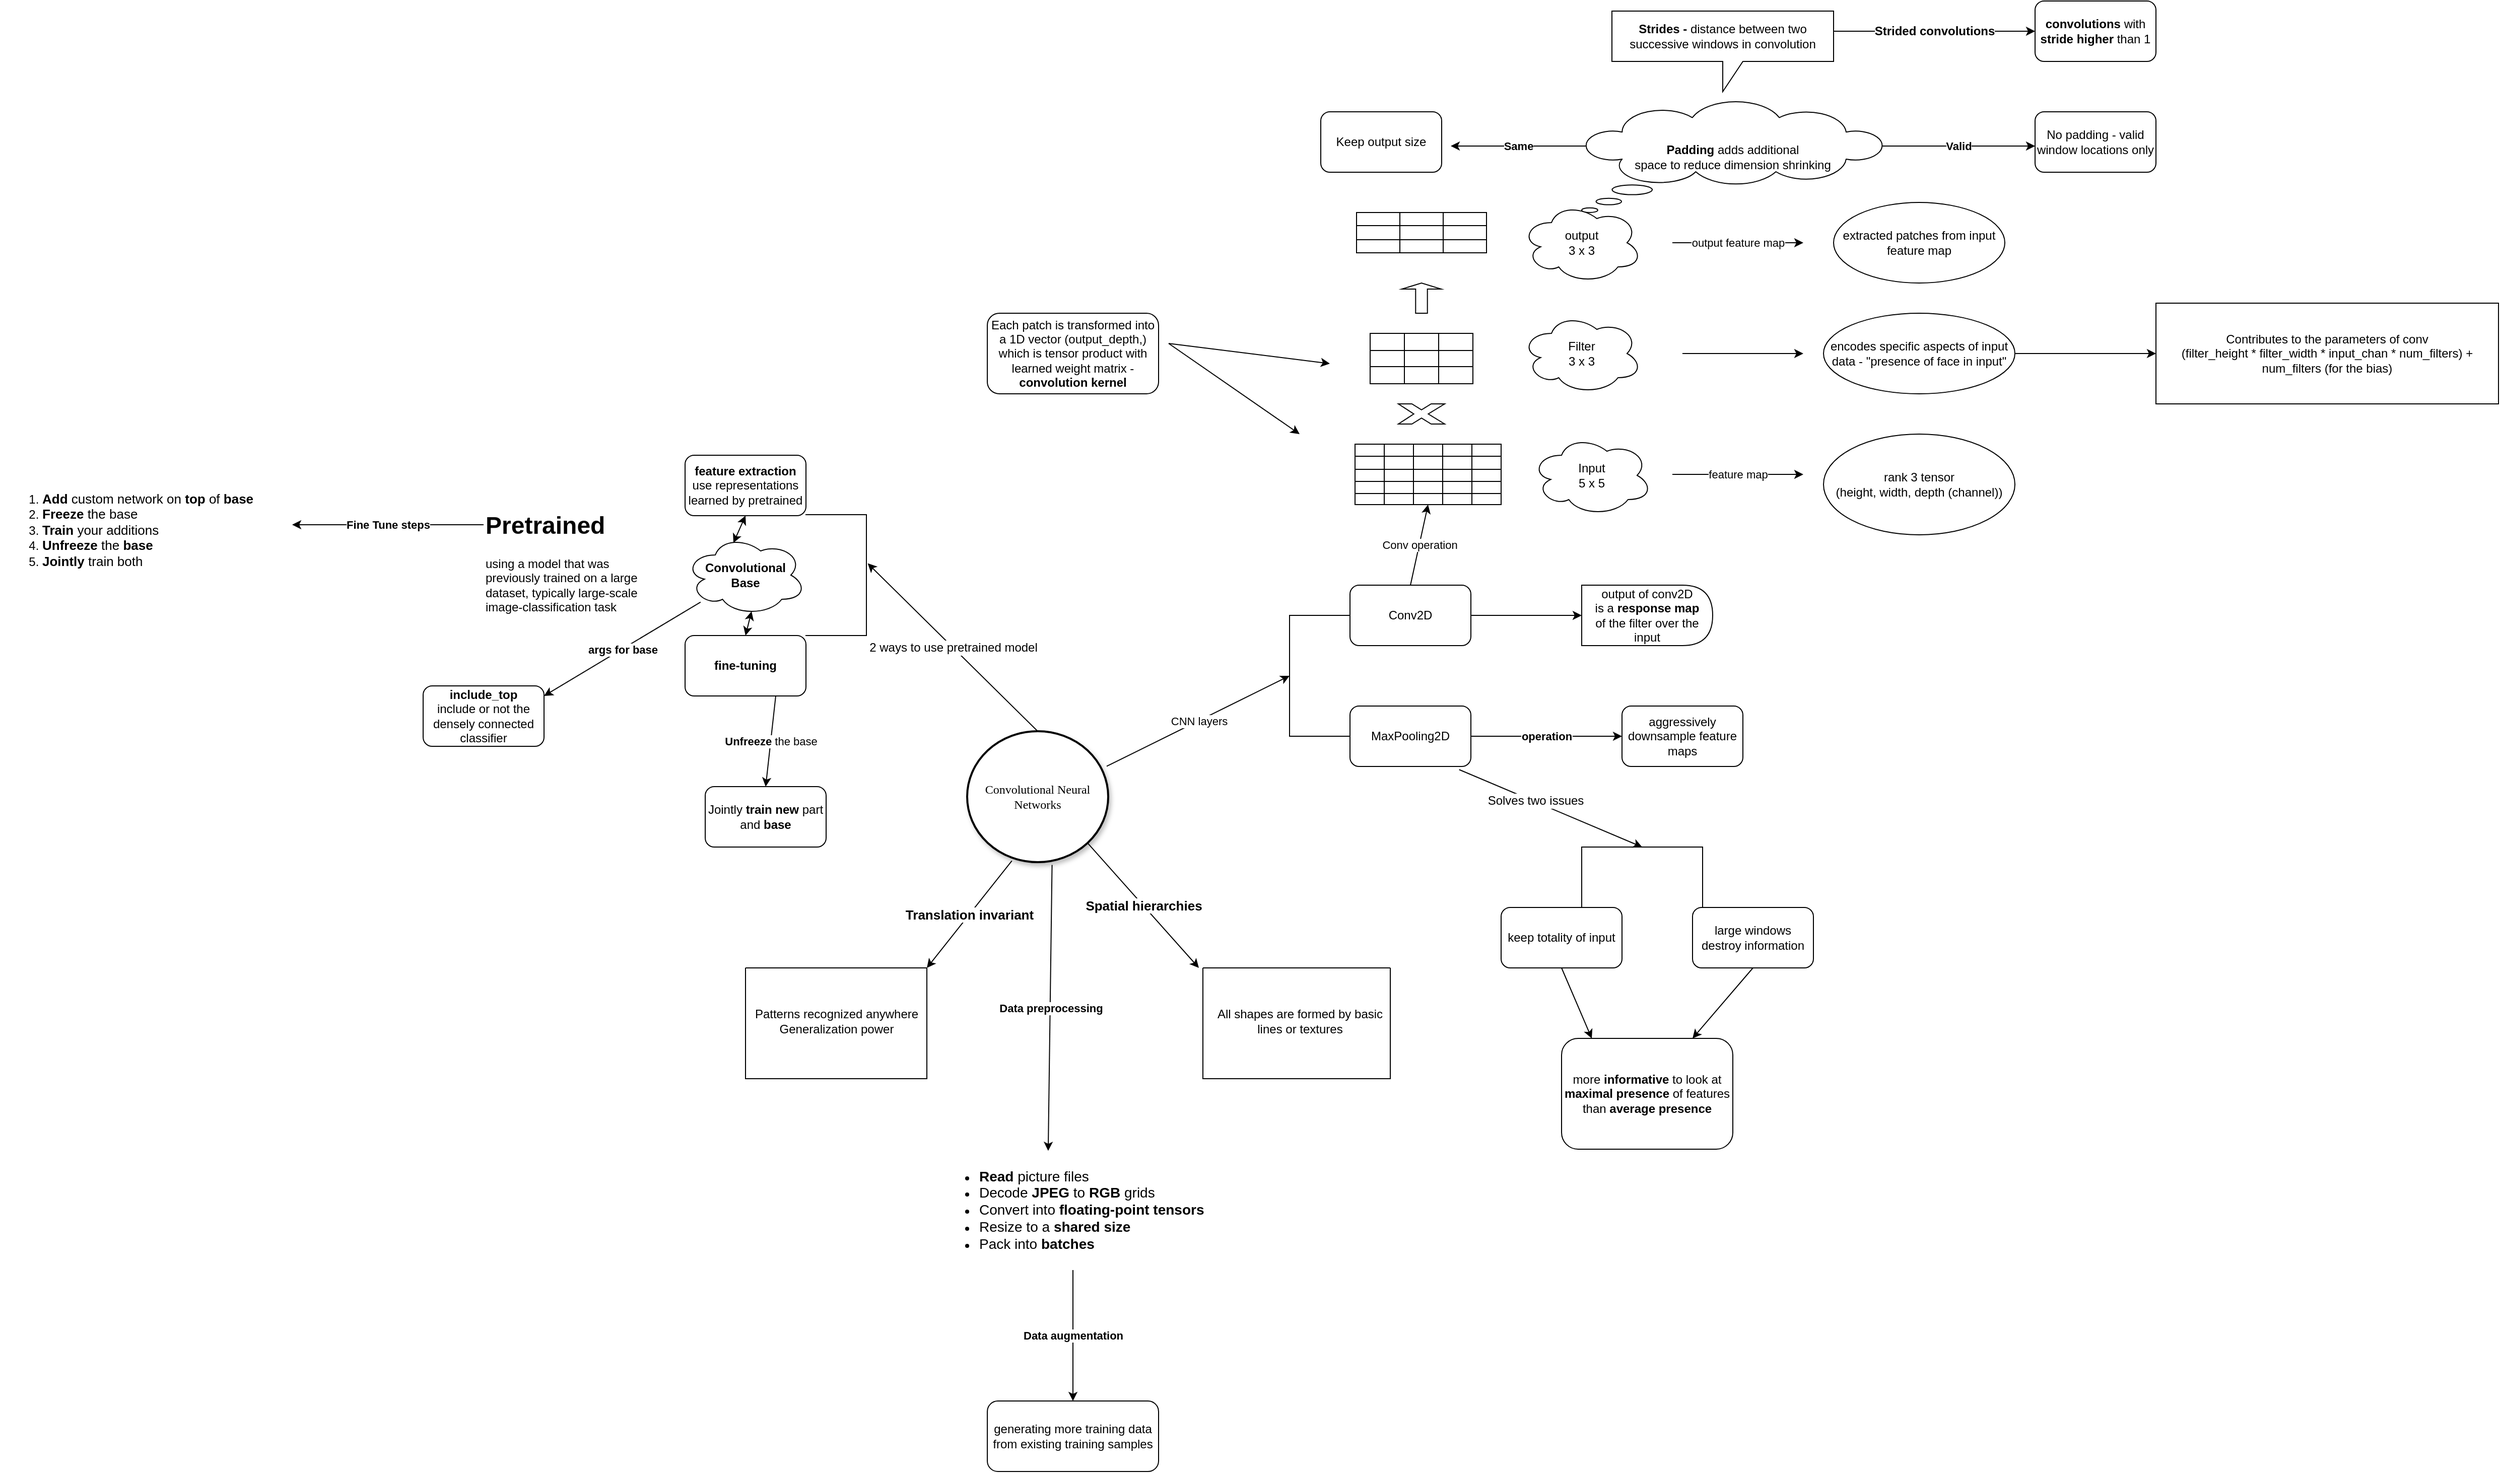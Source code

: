 <mxfile version="26.2.2">
  <diagram name="Page-1" id="ad52d381-51e7-2e0d-a935-2d0ddd2fd229">
    <mxGraphModel dx="4546" dy="2818" grid="1" gridSize="10" guides="1" tooltips="1" connect="1" arrows="1" fold="1" page="1" pageScale="1" pageWidth="1700" pageHeight="1100" background="none" math="0" shadow="0">
      <root>
        <mxCell id="0" />
        <mxCell id="1" parent="0" />
        <mxCell id="2c924340bb9dbf6c-4" value="Convolutional Neural Networks" style="ellipse;whiteSpace=wrap;html=1;rounded=1;shadow=1;comic=0;labelBackgroundColor=none;strokeWidth=2;fontFamily=Verdana;fontSize=12;align=center;" parent="1" vertex="1">
          <mxGeometry x="810" y="485" width="140" height="130" as="geometry" />
        </mxCell>
        <mxCell id="GxN8AK2Fk8kTaYo9k1js-1" value="" style="endArrow=classic;html=1;rounded=0;exitX=0.989;exitY=0.268;exitDx=0;exitDy=0;exitPerimeter=0;entryX=0.5;entryY=1;entryDx=0;entryDy=0;" edge="1" parent="1" source="2c924340bb9dbf6c-4" target="GxN8AK2Fk8kTaYo9k1js-5">
          <mxGeometry relative="1" as="geometry">
            <mxPoint x="980" y="500" as="sourcePoint" />
            <mxPoint x="1120" y="430" as="targetPoint" />
          </mxGeometry>
        </mxCell>
        <mxCell id="GxN8AK2Fk8kTaYo9k1js-2" value="CNN layers" style="edgeLabel;resizable=0;html=1;;align=center;verticalAlign=middle;" connectable="0" vertex="1" parent="GxN8AK2Fk8kTaYo9k1js-1">
          <mxGeometry relative="1" as="geometry" />
        </mxCell>
        <mxCell id="GxN8AK2Fk8kTaYo9k1js-3" value="Conv2D" style="rounded=1;whiteSpace=wrap;html=1;" vertex="1" parent="1">
          <mxGeometry x="1190" y="340" width="120" height="60" as="geometry" />
        </mxCell>
        <mxCell id="GxN8AK2Fk8kTaYo9k1js-4" value="MaxPooling2D" style="rounded=1;whiteSpace=wrap;html=1;" vertex="1" parent="1">
          <mxGeometry x="1190" y="460" width="120" height="60" as="geometry" />
        </mxCell>
        <mxCell id="GxN8AK2Fk8kTaYo9k1js-5" value="" style="shape=partialRectangle;whiteSpace=wrap;html=1;bottom=1;right=1;left=1;top=0;fillColor=none;routingCenterX=-0.5;direction=south;" vertex="1" parent="1">
          <mxGeometry x="1130" y="370" width="60" height="120" as="geometry" />
        </mxCell>
        <mxCell id="GxN8AK2Fk8kTaYo9k1js-6" value="" style="shape=table;startSize=0;container=1;collapsible=0;childLayout=tableLayout;fontSize=16;" vertex="1" parent="1">
          <mxGeometry x="1195" y="200" width="145" height="60" as="geometry" />
        </mxCell>
        <mxCell id="GxN8AK2Fk8kTaYo9k1js-41" style="shape=tableRow;horizontal=0;startSize=0;swimlaneHead=0;swimlaneBody=0;strokeColor=inherit;top=0;left=0;bottom=0;right=0;collapsible=0;dropTarget=0;fillColor=none;points=[[0,0.5],[1,0.5]];portConstraint=eastwest;fontSize=16;" vertex="1" parent="GxN8AK2Fk8kTaYo9k1js-6">
          <mxGeometry width="145" height="12" as="geometry" />
        </mxCell>
        <mxCell id="GxN8AK2Fk8kTaYo9k1js-42" style="shape=partialRectangle;html=1;whiteSpace=wrap;connectable=0;strokeColor=inherit;overflow=hidden;fillColor=none;top=0;left=0;bottom=0;right=0;pointerEvents=1;fontSize=16;" vertex="1" parent="GxN8AK2Fk8kTaYo9k1js-41">
          <mxGeometry width="29" height="12" as="geometry">
            <mxRectangle width="29" height="12" as="alternateBounds" />
          </mxGeometry>
        </mxCell>
        <mxCell id="GxN8AK2Fk8kTaYo9k1js-43" style="shape=partialRectangle;html=1;whiteSpace=wrap;connectable=0;strokeColor=inherit;overflow=hidden;fillColor=none;top=0;left=0;bottom=0;right=0;pointerEvents=1;fontSize=16;" vertex="1" parent="GxN8AK2Fk8kTaYo9k1js-41">
          <mxGeometry x="29" width="29" height="12" as="geometry">
            <mxRectangle width="29" height="12" as="alternateBounds" />
          </mxGeometry>
        </mxCell>
        <mxCell id="GxN8AK2Fk8kTaYo9k1js-44" style="shape=partialRectangle;html=1;whiteSpace=wrap;connectable=0;strokeColor=inherit;overflow=hidden;fillColor=none;top=0;left=0;bottom=0;right=0;pointerEvents=1;fontSize=16;" vertex="1" parent="GxN8AK2Fk8kTaYo9k1js-41">
          <mxGeometry x="58" width="29" height="12" as="geometry">
            <mxRectangle width="29" height="12" as="alternateBounds" />
          </mxGeometry>
        </mxCell>
        <mxCell id="GxN8AK2Fk8kTaYo9k1js-45" style="shape=partialRectangle;html=1;whiteSpace=wrap;connectable=0;strokeColor=inherit;overflow=hidden;fillColor=none;top=0;left=0;bottom=0;right=0;pointerEvents=1;fontSize=16;" vertex="1" parent="GxN8AK2Fk8kTaYo9k1js-41">
          <mxGeometry x="87" width="29" height="12" as="geometry">
            <mxRectangle width="29" height="12" as="alternateBounds" />
          </mxGeometry>
        </mxCell>
        <mxCell id="GxN8AK2Fk8kTaYo9k1js-46" style="shape=partialRectangle;html=1;whiteSpace=wrap;connectable=0;strokeColor=inherit;overflow=hidden;fillColor=none;top=0;left=0;bottom=0;right=0;pointerEvents=1;fontSize=16;" vertex="1" parent="GxN8AK2Fk8kTaYo9k1js-41">
          <mxGeometry x="116" width="29" height="12" as="geometry">
            <mxRectangle width="29" height="12" as="alternateBounds" />
          </mxGeometry>
        </mxCell>
        <mxCell id="GxN8AK2Fk8kTaYo9k1js-35" style="shape=tableRow;horizontal=0;startSize=0;swimlaneHead=0;swimlaneBody=0;strokeColor=inherit;top=0;left=0;bottom=0;right=0;collapsible=0;dropTarget=0;fillColor=none;points=[[0,0.5],[1,0.5]];portConstraint=eastwest;fontSize=16;" vertex="1" parent="GxN8AK2Fk8kTaYo9k1js-6">
          <mxGeometry y="12" width="145" height="13" as="geometry" />
        </mxCell>
        <mxCell id="GxN8AK2Fk8kTaYo9k1js-36" style="shape=partialRectangle;html=1;whiteSpace=wrap;connectable=0;strokeColor=inherit;overflow=hidden;fillColor=none;top=0;left=0;bottom=0;right=0;pointerEvents=1;fontSize=16;" vertex="1" parent="GxN8AK2Fk8kTaYo9k1js-35">
          <mxGeometry width="29" height="13" as="geometry">
            <mxRectangle width="29" height="13" as="alternateBounds" />
          </mxGeometry>
        </mxCell>
        <mxCell id="GxN8AK2Fk8kTaYo9k1js-37" style="shape=partialRectangle;html=1;whiteSpace=wrap;connectable=0;strokeColor=inherit;overflow=hidden;fillColor=none;top=0;left=0;bottom=0;right=0;pointerEvents=1;fontSize=16;" vertex="1" parent="GxN8AK2Fk8kTaYo9k1js-35">
          <mxGeometry x="29" width="29" height="13" as="geometry">
            <mxRectangle width="29" height="13" as="alternateBounds" />
          </mxGeometry>
        </mxCell>
        <mxCell id="GxN8AK2Fk8kTaYo9k1js-38" style="shape=partialRectangle;html=1;whiteSpace=wrap;connectable=0;strokeColor=inherit;overflow=hidden;fillColor=none;top=0;left=0;bottom=0;right=0;pointerEvents=1;fontSize=16;" vertex="1" parent="GxN8AK2Fk8kTaYo9k1js-35">
          <mxGeometry x="58" width="29" height="13" as="geometry">
            <mxRectangle width="29" height="13" as="alternateBounds" />
          </mxGeometry>
        </mxCell>
        <mxCell id="GxN8AK2Fk8kTaYo9k1js-39" style="shape=partialRectangle;html=1;whiteSpace=wrap;connectable=0;strokeColor=inherit;overflow=hidden;fillColor=none;top=0;left=0;bottom=0;right=0;pointerEvents=1;fontSize=16;" vertex="1" parent="GxN8AK2Fk8kTaYo9k1js-35">
          <mxGeometry x="87" width="29" height="13" as="geometry">
            <mxRectangle width="29" height="13" as="alternateBounds" />
          </mxGeometry>
        </mxCell>
        <mxCell id="GxN8AK2Fk8kTaYo9k1js-40" style="shape=partialRectangle;html=1;whiteSpace=wrap;connectable=0;strokeColor=inherit;overflow=hidden;fillColor=none;top=0;left=0;bottom=0;right=0;pointerEvents=1;fontSize=16;" vertex="1" parent="GxN8AK2Fk8kTaYo9k1js-35">
          <mxGeometry x="116" width="29" height="13" as="geometry">
            <mxRectangle width="29" height="13" as="alternateBounds" />
          </mxGeometry>
        </mxCell>
        <mxCell id="GxN8AK2Fk8kTaYo9k1js-29" style="shape=tableRow;horizontal=0;startSize=0;swimlaneHead=0;swimlaneBody=0;strokeColor=inherit;top=0;left=0;bottom=0;right=0;collapsible=0;dropTarget=0;fillColor=none;points=[[0,0.5],[1,0.5]];portConstraint=eastwest;fontSize=16;" vertex="1" parent="GxN8AK2Fk8kTaYo9k1js-6">
          <mxGeometry y="25" width="145" height="12" as="geometry" />
        </mxCell>
        <mxCell id="GxN8AK2Fk8kTaYo9k1js-30" style="shape=partialRectangle;html=1;whiteSpace=wrap;connectable=0;strokeColor=inherit;overflow=hidden;fillColor=none;top=0;left=0;bottom=0;right=0;pointerEvents=1;fontSize=16;" vertex="1" parent="GxN8AK2Fk8kTaYo9k1js-29">
          <mxGeometry width="29" height="12" as="geometry">
            <mxRectangle width="29" height="12" as="alternateBounds" />
          </mxGeometry>
        </mxCell>
        <mxCell id="GxN8AK2Fk8kTaYo9k1js-31" style="shape=partialRectangle;html=1;whiteSpace=wrap;connectable=0;strokeColor=inherit;overflow=hidden;fillColor=none;top=0;left=0;bottom=0;right=0;pointerEvents=1;fontSize=16;" vertex="1" parent="GxN8AK2Fk8kTaYo9k1js-29">
          <mxGeometry x="29" width="29" height="12" as="geometry">
            <mxRectangle width="29" height="12" as="alternateBounds" />
          </mxGeometry>
        </mxCell>
        <mxCell id="GxN8AK2Fk8kTaYo9k1js-32" style="shape=partialRectangle;html=1;whiteSpace=wrap;connectable=0;strokeColor=inherit;overflow=hidden;fillColor=none;top=0;left=0;bottom=0;right=0;pointerEvents=1;fontSize=16;" vertex="1" parent="GxN8AK2Fk8kTaYo9k1js-29">
          <mxGeometry x="58" width="29" height="12" as="geometry">
            <mxRectangle width="29" height="12" as="alternateBounds" />
          </mxGeometry>
        </mxCell>
        <mxCell id="GxN8AK2Fk8kTaYo9k1js-33" style="shape=partialRectangle;html=1;whiteSpace=wrap;connectable=0;strokeColor=inherit;overflow=hidden;fillColor=none;top=0;left=0;bottom=0;right=0;pointerEvents=1;fontSize=16;" vertex="1" parent="GxN8AK2Fk8kTaYo9k1js-29">
          <mxGeometry x="87" width="29" height="12" as="geometry">
            <mxRectangle width="29" height="12" as="alternateBounds" />
          </mxGeometry>
        </mxCell>
        <mxCell id="GxN8AK2Fk8kTaYo9k1js-34" style="shape=partialRectangle;html=1;whiteSpace=wrap;connectable=0;strokeColor=inherit;overflow=hidden;fillColor=none;top=0;left=0;bottom=0;right=0;pointerEvents=1;fontSize=16;" vertex="1" parent="GxN8AK2Fk8kTaYo9k1js-29">
          <mxGeometry x="116" width="29" height="12" as="geometry">
            <mxRectangle width="29" height="12" as="alternateBounds" />
          </mxGeometry>
        </mxCell>
        <mxCell id="GxN8AK2Fk8kTaYo9k1js-7" value="" style="shape=tableRow;horizontal=0;startSize=0;swimlaneHead=0;swimlaneBody=0;strokeColor=inherit;top=0;left=0;bottom=0;right=0;collapsible=0;dropTarget=0;fillColor=none;points=[[0,0.5],[1,0.5]];portConstraint=eastwest;fontSize=16;" vertex="1" parent="GxN8AK2Fk8kTaYo9k1js-6">
          <mxGeometry y="37" width="145" height="12" as="geometry" />
        </mxCell>
        <mxCell id="GxN8AK2Fk8kTaYo9k1js-26" style="shape=partialRectangle;html=1;whiteSpace=wrap;connectable=0;strokeColor=inherit;overflow=hidden;fillColor=none;top=0;left=0;bottom=0;right=0;pointerEvents=1;fontSize=16;" vertex="1" parent="GxN8AK2Fk8kTaYo9k1js-7">
          <mxGeometry width="29" height="12" as="geometry">
            <mxRectangle width="29" height="12" as="alternateBounds" />
          </mxGeometry>
        </mxCell>
        <mxCell id="GxN8AK2Fk8kTaYo9k1js-23" style="shape=partialRectangle;html=1;whiteSpace=wrap;connectable=0;strokeColor=inherit;overflow=hidden;fillColor=none;top=0;left=0;bottom=0;right=0;pointerEvents=1;fontSize=16;" vertex="1" parent="GxN8AK2Fk8kTaYo9k1js-7">
          <mxGeometry x="29" width="29" height="12" as="geometry">
            <mxRectangle width="29" height="12" as="alternateBounds" />
          </mxGeometry>
        </mxCell>
        <mxCell id="GxN8AK2Fk8kTaYo9k1js-8" value="" style="shape=partialRectangle;html=1;whiteSpace=wrap;connectable=0;strokeColor=inherit;overflow=hidden;fillColor=none;top=0;left=0;bottom=0;right=0;pointerEvents=1;fontSize=16;" vertex="1" parent="GxN8AK2Fk8kTaYo9k1js-7">
          <mxGeometry x="58" width="29" height="12" as="geometry">
            <mxRectangle width="29" height="12" as="alternateBounds" />
          </mxGeometry>
        </mxCell>
        <mxCell id="GxN8AK2Fk8kTaYo9k1js-9" value="" style="shape=partialRectangle;html=1;whiteSpace=wrap;connectable=0;strokeColor=inherit;overflow=hidden;fillColor=none;top=0;left=0;bottom=0;right=0;pointerEvents=1;fontSize=16;" vertex="1" parent="GxN8AK2Fk8kTaYo9k1js-7">
          <mxGeometry x="87" width="29" height="12" as="geometry">
            <mxRectangle width="29" height="12" as="alternateBounds" />
          </mxGeometry>
        </mxCell>
        <mxCell id="GxN8AK2Fk8kTaYo9k1js-10" value="" style="shape=partialRectangle;html=1;whiteSpace=wrap;connectable=0;strokeColor=inherit;overflow=hidden;fillColor=none;top=0;left=0;bottom=0;right=0;pointerEvents=1;fontSize=16;" vertex="1" parent="GxN8AK2Fk8kTaYo9k1js-7">
          <mxGeometry x="116" width="29" height="12" as="geometry">
            <mxRectangle width="29" height="12" as="alternateBounds" />
          </mxGeometry>
        </mxCell>
        <mxCell id="GxN8AK2Fk8kTaYo9k1js-11" value="" style="shape=tableRow;horizontal=0;startSize=0;swimlaneHead=0;swimlaneBody=0;strokeColor=inherit;top=0;left=0;bottom=0;right=0;collapsible=0;dropTarget=0;fillColor=none;points=[[0,0.5],[1,0.5]];portConstraint=eastwest;fontSize=16;" vertex="1" parent="GxN8AK2Fk8kTaYo9k1js-6">
          <mxGeometry y="49" width="145" height="11" as="geometry" />
        </mxCell>
        <mxCell id="GxN8AK2Fk8kTaYo9k1js-27" style="shape=partialRectangle;html=1;whiteSpace=wrap;connectable=0;strokeColor=inherit;overflow=hidden;fillColor=none;top=0;left=0;bottom=0;right=0;pointerEvents=1;fontSize=16;" vertex="1" parent="GxN8AK2Fk8kTaYo9k1js-11">
          <mxGeometry width="29" height="11" as="geometry">
            <mxRectangle width="29" height="11" as="alternateBounds" />
          </mxGeometry>
        </mxCell>
        <mxCell id="GxN8AK2Fk8kTaYo9k1js-24" style="shape=partialRectangle;html=1;whiteSpace=wrap;connectable=0;strokeColor=inherit;overflow=hidden;fillColor=none;top=0;left=0;bottom=0;right=0;pointerEvents=1;fontSize=16;" vertex="1" parent="GxN8AK2Fk8kTaYo9k1js-11">
          <mxGeometry x="29" width="29" height="11" as="geometry">
            <mxRectangle width="29" height="11" as="alternateBounds" />
          </mxGeometry>
        </mxCell>
        <mxCell id="GxN8AK2Fk8kTaYo9k1js-12" value="" style="shape=partialRectangle;html=1;whiteSpace=wrap;connectable=0;strokeColor=inherit;overflow=hidden;fillColor=none;top=0;left=0;bottom=0;right=0;pointerEvents=1;fontSize=16;" vertex="1" parent="GxN8AK2Fk8kTaYo9k1js-11">
          <mxGeometry x="58" width="29" height="11" as="geometry">
            <mxRectangle width="29" height="11" as="alternateBounds" />
          </mxGeometry>
        </mxCell>
        <mxCell id="GxN8AK2Fk8kTaYo9k1js-13" value="" style="shape=partialRectangle;html=1;whiteSpace=wrap;connectable=0;strokeColor=inherit;overflow=hidden;fillColor=none;top=0;left=0;bottom=0;right=0;pointerEvents=1;fontSize=16;" vertex="1" parent="GxN8AK2Fk8kTaYo9k1js-11">
          <mxGeometry x="87" width="29" height="11" as="geometry">
            <mxRectangle width="29" height="11" as="alternateBounds" />
          </mxGeometry>
        </mxCell>
        <mxCell id="GxN8AK2Fk8kTaYo9k1js-14" value="" style="shape=partialRectangle;html=1;whiteSpace=wrap;connectable=0;strokeColor=inherit;overflow=hidden;fillColor=none;top=0;left=0;bottom=0;right=0;pointerEvents=1;fontSize=16;" vertex="1" parent="GxN8AK2Fk8kTaYo9k1js-11">
          <mxGeometry x="116" width="29" height="11" as="geometry">
            <mxRectangle width="29" height="11" as="alternateBounds" />
          </mxGeometry>
        </mxCell>
        <mxCell id="GxN8AK2Fk8kTaYo9k1js-21" value="" style="endArrow=classic;html=1;rounded=0;exitX=0.5;exitY=0;exitDx=0;exitDy=0;entryX=0.5;entryY=1;entryDx=0;entryDy=0;" edge="1" parent="1" source="GxN8AK2Fk8kTaYo9k1js-3" target="GxN8AK2Fk8kTaYo9k1js-6">
          <mxGeometry relative="1" as="geometry">
            <mxPoint x="1110" y="320" as="sourcePoint" />
            <mxPoint x="1210" y="320" as="targetPoint" />
          </mxGeometry>
        </mxCell>
        <mxCell id="GxN8AK2Fk8kTaYo9k1js-22" value="Conv operation" style="edgeLabel;resizable=0;html=1;;align=center;verticalAlign=middle;" connectable="0" vertex="1" parent="GxN8AK2Fk8kTaYo9k1js-21">
          <mxGeometry relative="1" as="geometry" />
        </mxCell>
        <mxCell id="GxN8AK2Fk8kTaYo9k1js-47" value="" style="verticalLabelPosition=bottom;verticalAlign=top;html=1;shape=mxgraph.basic.x" vertex="1" parent="1">
          <mxGeometry x="1238" y="160" width="46" height="20" as="geometry" />
        </mxCell>
        <mxCell id="GxN8AK2Fk8kTaYo9k1js-48" value="" style="shape=table;startSize=0;container=1;collapsible=0;childLayout=tableLayout;fontSize=16;" vertex="1" parent="1">
          <mxGeometry x="1210" y="90" width="102" height="50" as="geometry" />
        </mxCell>
        <mxCell id="GxN8AK2Fk8kTaYo9k1js-49" value="" style="shape=tableRow;horizontal=0;startSize=0;swimlaneHead=0;swimlaneBody=0;strokeColor=inherit;top=0;left=0;bottom=0;right=0;collapsible=0;dropTarget=0;fillColor=none;points=[[0,0.5],[1,0.5]];portConstraint=eastwest;fontSize=16;" vertex="1" parent="GxN8AK2Fk8kTaYo9k1js-48">
          <mxGeometry width="102" height="17" as="geometry" />
        </mxCell>
        <mxCell id="GxN8AK2Fk8kTaYo9k1js-50" value="" style="shape=partialRectangle;html=1;whiteSpace=wrap;connectable=0;strokeColor=inherit;overflow=hidden;fillColor=none;top=0;left=0;bottom=0;right=0;pointerEvents=1;fontSize=16;" vertex="1" parent="GxN8AK2Fk8kTaYo9k1js-49">
          <mxGeometry width="34" height="17" as="geometry">
            <mxRectangle width="34" height="17" as="alternateBounds" />
          </mxGeometry>
        </mxCell>
        <mxCell id="GxN8AK2Fk8kTaYo9k1js-51" value="" style="shape=partialRectangle;html=1;whiteSpace=wrap;connectable=0;strokeColor=inherit;overflow=hidden;fillColor=none;top=0;left=0;bottom=0;right=0;pointerEvents=1;fontSize=16;" vertex="1" parent="GxN8AK2Fk8kTaYo9k1js-49">
          <mxGeometry x="34" width="34" height="17" as="geometry">
            <mxRectangle width="34" height="17" as="alternateBounds" />
          </mxGeometry>
        </mxCell>
        <mxCell id="GxN8AK2Fk8kTaYo9k1js-52" value="" style="shape=partialRectangle;html=1;whiteSpace=wrap;connectable=0;strokeColor=inherit;overflow=hidden;fillColor=none;top=0;left=0;bottom=0;right=0;pointerEvents=1;fontSize=16;" vertex="1" parent="GxN8AK2Fk8kTaYo9k1js-49">
          <mxGeometry x="68" width="34" height="17" as="geometry">
            <mxRectangle width="34" height="17" as="alternateBounds" />
          </mxGeometry>
        </mxCell>
        <mxCell id="GxN8AK2Fk8kTaYo9k1js-53" value="" style="shape=tableRow;horizontal=0;startSize=0;swimlaneHead=0;swimlaneBody=0;strokeColor=inherit;top=0;left=0;bottom=0;right=0;collapsible=0;dropTarget=0;fillColor=none;points=[[0,0.5],[1,0.5]];portConstraint=eastwest;fontSize=16;" vertex="1" parent="GxN8AK2Fk8kTaYo9k1js-48">
          <mxGeometry y="17" width="102" height="16" as="geometry" />
        </mxCell>
        <mxCell id="GxN8AK2Fk8kTaYo9k1js-54" value="" style="shape=partialRectangle;html=1;whiteSpace=wrap;connectable=0;strokeColor=inherit;overflow=hidden;fillColor=none;top=0;left=0;bottom=0;right=0;pointerEvents=1;fontSize=16;" vertex="1" parent="GxN8AK2Fk8kTaYo9k1js-53">
          <mxGeometry width="34" height="16" as="geometry">
            <mxRectangle width="34" height="16" as="alternateBounds" />
          </mxGeometry>
        </mxCell>
        <mxCell id="GxN8AK2Fk8kTaYo9k1js-55" value="" style="shape=partialRectangle;html=1;whiteSpace=wrap;connectable=0;strokeColor=inherit;overflow=hidden;fillColor=none;top=0;left=0;bottom=0;right=0;pointerEvents=1;fontSize=16;" vertex="1" parent="GxN8AK2Fk8kTaYo9k1js-53">
          <mxGeometry x="34" width="34" height="16" as="geometry">
            <mxRectangle width="34" height="16" as="alternateBounds" />
          </mxGeometry>
        </mxCell>
        <mxCell id="GxN8AK2Fk8kTaYo9k1js-56" value="" style="shape=partialRectangle;html=1;whiteSpace=wrap;connectable=0;strokeColor=inherit;overflow=hidden;fillColor=none;top=0;left=0;bottom=0;right=0;pointerEvents=1;fontSize=16;" vertex="1" parent="GxN8AK2Fk8kTaYo9k1js-53">
          <mxGeometry x="68" width="34" height="16" as="geometry">
            <mxRectangle width="34" height="16" as="alternateBounds" />
          </mxGeometry>
        </mxCell>
        <mxCell id="GxN8AK2Fk8kTaYo9k1js-57" value="" style="shape=tableRow;horizontal=0;startSize=0;swimlaneHead=0;swimlaneBody=0;strokeColor=inherit;top=0;left=0;bottom=0;right=0;collapsible=0;dropTarget=0;fillColor=none;points=[[0,0.5],[1,0.5]];portConstraint=eastwest;fontSize=16;" vertex="1" parent="GxN8AK2Fk8kTaYo9k1js-48">
          <mxGeometry y="33" width="102" height="17" as="geometry" />
        </mxCell>
        <mxCell id="GxN8AK2Fk8kTaYo9k1js-58" value="" style="shape=partialRectangle;html=1;whiteSpace=wrap;connectable=0;strokeColor=inherit;overflow=hidden;fillColor=none;top=0;left=0;bottom=0;right=0;pointerEvents=1;fontSize=16;" vertex="1" parent="GxN8AK2Fk8kTaYo9k1js-57">
          <mxGeometry width="34" height="17" as="geometry">
            <mxRectangle width="34" height="17" as="alternateBounds" />
          </mxGeometry>
        </mxCell>
        <mxCell id="GxN8AK2Fk8kTaYo9k1js-59" value="" style="shape=partialRectangle;html=1;whiteSpace=wrap;connectable=0;strokeColor=inherit;overflow=hidden;fillColor=none;top=0;left=0;bottom=0;right=0;pointerEvents=1;fontSize=16;" vertex="1" parent="GxN8AK2Fk8kTaYo9k1js-57">
          <mxGeometry x="34" width="34" height="17" as="geometry">
            <mxRectangle width="34" height="17" as="alternateBounds" />
          </mxGeometry>
        </mxCell>
        <mxCell id="GxN8AK2Fk8kTaYo9k1js-60" value="" style="shape=partialRectangle;html=1;whiteSpace=wrap;connectable=0;strokeColor=inherit;overflow=hidden;fillColor=none;top=0;left=0;bottom=0;right=0;pointerEvents=1;fontSize=16;" vertex="1" parent="GxN8AK2Fk8kTaYo9k1js-57">
          <mxGeometry x="68" width="34" height="17" as="geometry">
            <mxRectangle width="34" height="17" as="alternateBounds" />
          </mxGeometry>
        </mxCell>
        <mxCell id="GxN8AK2Fk8kTaYo9k1js-61" value="" style="shape=singleArrow;direction=north;whiteSpace=wrap;html=1;" vertex="1" parent="1">
          <mxGeometry x="1241.5" y="40" width="39" height="30" as="geometry" />
        </mxCell>
        <mxCell id="GxN8AK2Fk8kTaYo9k1js-62" value="" style="shape=table;startSize=0;container=1;collapsible=0;childLayout=tableLayout;fontSize=16;" vertex="1" parent="1">
          <mxGeometry x="1196.5" y="-30" width="129" height="40" as="geometry" />
        </mxCell>
        <mxCell id="GxN8AK2Fk8kTaYo9k1js-63" value="" style="shape=tableRow;horizontal=0;startSize=0;swimlaneHead=0;swimlaneBody=0;strokeColor=inherit;top=0;left=0;bottom=0;right=0;collapsible=0;dropTarget=0;fillColor=none;points=[[0,0.5],[1,0.5]];portConstraint=eastwest;fontSize=16;" vertex="1" parent="GxN8AK2Fk8kTaYo9k1js-62">
          <mxGeometry width="129" height="13" as="geometry" />
        </mxCell>
        <mxCell id="GxN8AK2Fk8kTaYo9k1js-64" value="" style="shape=partialRectangle;html=1;whiteSpace=wrap;connectable=0;strokeColor=inherit;overflow=hidden;fillColor=none;top=0;left=0;bottom=0;right=0;pointerEvents=1;fontSize=16;" vertex="1" parent="GxN8AK2Fk8kTaYo9k1js-63">
          <mxGeometry width="43" height="13" as="geometry">
            <mxRectangle width="43" height="13" as="alternateBounds" />
          </mxGeometry>
        </mxCell>
        <mxCell id="GxN8AK2Fk8kTaYo9k1js-65" value="" style="shape=partialRectangle;html=1;whiteSpace=wrap;connectable=0;strokeColor=inherit;overflow=hidden;fillColor=none;top=0;left=0;bottom=0;right=0;pointerEvents=1;fontSize=16;" vertex="1" parent="GxN8AK2Fk8kTaYo9k1js-63">
          <mxGeometry x="43" width="43" height="13" as="geometry">
            <mxRectangle width="43" height="13" as="alternateBounds" />
          </mxGeometry>
        </mxCell>
        <mxCell id="GxN8AK2Fk8kTaYo9k1js-66" value="" style="shape=partialRectangle;html=1;whiteSpace=wrap;connectable=0;strokeColor=inherit;overflow=hidden;fillColor=none;top=0;left=0;bottom=0;right=0;pointerEvents=1;fontSize=16;" vertex="1" parent="GxN8AK2Fk8kTaYo9k1js-63">
          <mxGeometry x="86" width="43" height="13" as="geometry">
            <mxRectangle width="43" height="13" as="alternateBounds" />
          </mxGeometry>
        </mxCell>
        <mxCell id="GxN8AK2Fk8kTaYo9k1js-67" value="" style="shape=tableRow;horizontal=0;startSize=0;swimlaneHead=0;swimlaneBody=0;strokeColor=inherit;top=0;left=0;bottom=0;right=0;collapsible=0;dropTarget=0;fillColor=none;points=[[0,0.5],[1,0.5]];portConstraint=eastwest;fontSize=16;" vertex="1" parent="GxN8AK2Fk8kTaYo9k1js-62">
          <mxGeometry y="13" width="129" height="14" as="geometry" />
        </mxCell>
        <mxCell id="GxN8AK2Fk8kTaYo9k1js-68" value="" style="shape=partialRectangle;html=1;whiteSpace=wrap;connectable=0;strokeColor=inherit;overflow=hidden;fillColor=none;top=0;left=0;bottom=0;right=0;pointerEvents=1;fontSize=16;" vertex="1" parent="GxN8AK2Fk8kTaYo9k1js-67">
          <mxGeometry width="43" height="14" as="geometry">
            <mxRectangle width="43" height="14" as="alternateBounds" />
          </mxGeometry>
        </mxCell>
        <mxCell id="GxN8AK2Fk8kTaYo9k1js-69" value="" style="shape=partialRectangle;html=1;whiteSpace=wrap;connectable=0;strokeColor=inherit;overflow=hidden;fillColor=none;top=0;left=0;bottom=0;right=0;pointerEvents=1;fontSize=16;" vertex="1" parent="GxN8AK2Fk8kTaYo9k1js-67">
          <mxGeometry x="43" width="43" height="14" as="geometry">
            <mxRectangle width="43" height="14" as="alternateBounds" />
          </mxGeometry>
        </mxCell>
        <mxCell id="GxN8AK2Fk8kTaYo9k1js-70" value="" style="shape=partialRectangle;html=1;whiteSpace=wrap;connectable=0;strokeColor=inherit;overflow=hidden;fillColor=none;top=0;left=0;bottom=0;right=0;pointerEvents=1;fontSize=16;" vertex="1" parent="GxN8AK2Fk8kTaYo9k1js-67">
          <mxGeometry x="86" width="43" height="14" as="geometry">
            <mxRectangle width="43" height="14" as="alternateBounds" />
          </mxGeometry>
        </mxCell>
        <mxCell id="GxN8AK2Fk8kTaYo9k1js-71" value="" style="shape=tableRow;horizontal=0;startSize=0;swimlaneHead=0;swimlaneBody=0;strokeColor=inherit;top=0;left=0;bottom=0;right=0;collapsible=0;dropTarget=0;fillColor=none;points=[[0,0.5],[1,0.5]];portConstraint=eastwest;fontSize=16;" vertex="1" parent="GxN8AK2Fk8kTaYo9k1js-62">
          <mxGeometry y="27" width="129" height="13" as="geometry" />
        </mxCell>
        <mxCell id="GxN8AK2Fk8kTaYo9k1js-72" value="" style="shape=partialRectangle;html=1;whiteSpace=wrap;connectable=0;strokeColor=inherit;overflow=hidden;fillColor=none;top=0;left=0;bottom=0;right=0;pointerEvents=1;fontSize=16;" vertex="1" parent="GxN8AK2Fk8kTaYo9k1js-71">
          <mxGeometry width="43" height="13" as="geometry">
            <mxRectangle width="43" height="13" as="alternateBounds" />
          </mxGeometry>
        </mxCell>
        <mxCell id="GxN8AK2Fk8kTaYo9k1js-73" value="" style="shape=partialRectangle;html=1;whiteSpace=wrap;connectable=0;strokeColor=inherit;overflow=hidden;fillColor=none;top=0;left=0;bottom=0;right=0;pointerEvents=1;fontSize=16;" vertex="1" parent="GxN8AK2Fk8kTaYo9k1js-71">
          <mxGeometry x="43" width="43" height="13" as="geometry">
            <mxRectangle width="43" height="13" as="alternateBounds" />
          </mxGeometry>
        </mxCell>
        <mxCell id="GxN8AK2Fk8kTaYo9k1js-74" value="" style="shape=partialRectangle;html=1;whiteSpace=wrap;connectable=0;strokeColor=inherit;overflow=hidden;fillColor=none;top=0;left=0;bottom=0;right=0;pointerEvents=1;fontSize=16;" vertex="1" parent="GxN8AK2Fk8kTaYo9k1js-71">
          <mxGeometry x="86" width="43" height="13" as="geometry">
            <mxRectangle width="43" height="13" as="alternateBounds" />
          </mxGeometry>
        </mxCell>
        <mxCell id="GxN8AK2Fk8kTaYo9k1js-75" value="&lt;div&gt;Input&lt;/div&gt;5 x 5" style="ellipse;shape=cloud;whiteSpace=wrap;html=1;" vertex="1" parent="1">
          <mxGeometry x="1370" y="191" width="120" height="80" as="geometry" />
        </mxCell>
        <mxCell id="GxN8AK2Fk8kTaYo9k1js-76" value="Filter&lt;div&gt;3 x 3&lt;/div&gt;" style="ellipse;shape=cloud;whiteSpace=wrap;html=1;" vertex="1" parent="1">
          <mxGeometry x="1360" y="70" width="120" height="80" as="geometry" />
        </mxCell>
        <mxCell id="GxN8AK2Fk8kTaYo9k1js-77" value="output&lt;div&gt;3 x 3&lt;/div&gt;" style="ellipse;shape=cloud;whiteSpace=wrap;html=1;" vertex="1" parent="1">
          <mxGeometry x="1360" y="-40" width="120" height="80" as="geometry" />
        </mxCell>
        <mxCell id="GxN8AK2Fk8kTaYo9k1js-78" value="" style="endArrow=classic;html=1;rounded=0;exitX=0.317;exitY=0.99;exitDx=0;exitDy=0;exitPerimeter=0;entryX=1;entryY=0;entryDx=0;entryDy=0;" edge="1" parent="1" source="2c924340bb9dbf6c-4" target="GxN8AK2Fk8kTaYo9k1js-82">
          <mxGeometry relative="1" as="geometry">
            <mxPoint x="770" y="690" as="sourcePoint" />
            <mxPoint x="780" y="720" as="targetPoint" />
          </mxGeometry>
        </mxCell>
        <mxCell id="GxN8AK2Fk8kTaYo9k1js-79" value="&lt;b&gt;&lt;font style=&quot;font-size: 13px;&quot;&gt;Translation invariant&lt;/font&gt;&lt;/b&gt;" style="edgeLabel;resizable=0;html=1;;align=center;verticalAlign=middle;" connectable="0" vertex="1" parent="GxN8AK2Fk8kTaYo9k1js-78">
          <mxGeometry relative="1" as="geometry" />
        </mxCell>
        <mxCell id="GxN8AK2Fk8kTaYo9k1js-80" value="" style="endArrow=classic;html=1;rounded=0;exitX=1;exitY=1;exitDx=0;exitDy=0;" edge="1" parent="1" source="2c924340bb9dbf6c-4">
          <mxGeometry relative="1" as="geometry">
            <mxPoint x="940" y="630" as="sourcePoint" />
            <mxPoint x="1040" y="720" as="targetPoint" />
          </mxGeometry>
        </mxCell>
        <mxCell id="GxN8AK2Fk8kTaYo9k1js-81" value="&lt;b&gt;&lt;font style=&quot;font-size: 13px;&quot;&gt;Spatial hierarchies&lt;/font&gt;&lt;/b&gt;" style="edgeLabel;resizable=0;html=1;;align=center;verticalAlign=middle;" connectable="0" vertex="1" parent="GxN8AK2Fk8kTaYo9k1js-80">
          <mxGeometry relative="1" as="geometry" />
        </mxCell>
        <mxCell id="GxN8AK2Fk8kTaYo9k1js-82" value="" style="swimlane;startSize=0;" vertex="1" parent="1">
          <mxGeometry x="590" y="720" width="180" height="110" as="geometry" />
        </mxCell>
        <mxCell id="GxN8AK2Fk8kTaYo9k1js-83" value="Patterns recognized anywhere&lt;div&gt;Generalization power&lt;/div&gt;" style="text;html=1;align=center;verticalAlign=middle;resizable=0;points=[];autosize=1;strokeColor=none;fillColor=none;" vertex="1" parent="1">
          <mxGeometry x="585" y="753" width="190" height="40" as="geometry" />
        </mxCell>
        <mxCell id="GxN8AK2Fk8kTaYo9k1js-84" value="" style="swimlane;startSize=0;" vertex="1" parent="1">
          <mxGeometry x="1044" y="720" width="186" height="110" as="geometry" />
        </mxCell>
        <mxCell id="GxN8AK2Fk8kTaYo9k1js-85" value="All shapes are formed by basic&lt;div&gt;lines or textures&lt;/div&gt;" style="text;html=1;align=center;verticalAlign=middle;resizable=0;points=[];autosize=1;strokeColor=none;fillColor=none;" vertex="1" parent="1">
          <mxGeometry x="1045" y="753" width="190" height="40" as="geometry" />
        </mxCell>
        <mxCell id="GxN8AK2Fk8kTaYo9k1js-86" value="" style="endArrow=classic;html=1;rounded=0;" edge="1" parent="1">
          <mxGeometry relative="1" as="geometry">
            <mxPoint x="1510" y="230" as="sourcePoint" />
            <mxPoint x="1640" y="230" as="targetPoint" />
          </mxGeometry>
        </mxCell>
        <mxCell id="GxN8AK2Fk8kTaYo9k1js-87" value="feature map" style="edgeLabel;resizable=0;html=1;;align=center;verticalAlign=middle;" connectable="0" vertex="1" parent="GxN8AK2Fk8kTaYo9k1js-86">
          <mxGeometry relative="1" as="geometry" />
        </mxCell>
        <mxCell id="GxN8AK2Fk8kTaYo9k1js-88" value="rank 3 tensor&lt;div&gt;(height, width, depth (channel))&lt;/div&gt;" style="ellipse;whiteSpace=wrap;html=1;" vertex="1" parent="1">
          <mxGeometry x="1660" y="190" width="190" height="100" as="geometry" />
        </mxCell>
        <mxCell id="GxN8AK2Fk8kTaYo9k1js-89" value="" style="endArrow=classic;html=1;rounded=0;" edge="1" parent="1">
          <mxGeometry relative="1" as="geometry">
            <mxPoint x="1520" y="110" as="sourcePoint" />
            <mxPoint x="1640" y="110" as="targetPoint" />
          </mxGeometry>
        </mxCell>
        <mxCell id="GxN8AK2Fk8kTaYo9k1js-91" value="encodes specific aspects of input data - &quot;presence of face in input&quot;" style="ellipse;whiteSpace=wrap;html=1;" vertex="1" parent="1">
          <mxGeometry x="1660" y="70" width="190" height="80" as="geometry" />
        </mxCell>
        <mxCell id="GxN8AK2Fk8kTaYo9k1js-92" value="" style="endArrow=classic;html=1;rounded=0;" edge="1" parent="1">
          <mxGeometry relative="1" as="geometry">
            <mxPoint x="1510" as="sourcePoint" />
            <mxPoint x="1640" as="targetPoint" />
          </mxGeometry>
        </mxCell>
        <mxCell id="GxN8AK2Fk8kTaYo9k1js-93" value="output feature map" style="edgeLabel;resizable=0;html=1;;align=center;verticalAlign=middle;" connectable="0" vertex="1" parent="GxN8AK2Fk8kTaYo9k1js-92">
          <mxGeometry relative="1" as="geometry" />
        </mxCell>
        <mxCell id="GxN8AK2Fk8kTaYo9k1js-94" value="extracted patches from input feature map" style="ellipse;whiteSpace=wrap;html=1;" vertex="1" parent="1">
          <mxGeometry x="1670" y="-40" width="170" height="80" as="geometry" />
        </mxCell>
        <mxCell id="GxN8AK2Fk8kTaYo9k1js-96" value="" style="endArrow=classic;html=1;rounded=0;exitX=1;exitY=0.5;exitDx=0;exitDy=0;" edge="1" parent="1" source="GxN8AK2Fk8kTaYo9k1js-3">
          <mxGeometry width="50" height="50" relative="1" as="geometry">
            <mxPoint x="1350" y="370" as="sourcePoint" />
            <mxPoint x="1420" y="370" as="targetPoint" />
          </mxGeometry>
        </mxCell>
        <mxCell id="GxN8AK2Fk8kTaYo9k1js-97" value="output of conv2D&lt;div&gt;is a &lt;b&gt;response map&lt;/b&gt;&lt;/div&gt;&lt;div&gt;of the filter over the input&lt;/div&gt;" style="shape=delay;whiteSpace=wrap;html=1;" vertex="1" parent="1">
          <mxGeometry x="1420" y="340" width="130" height="60" as="geometry" />
        </mxCell>
        <mxCell id="GxN8AK2Fk8kTaYo9k1js-98" value="" style="endArrow=classic;html=1;rounded=0;exitX=1;exitY=0.5;exitDx=0;exitDy=0;entryX=0;entryY=0.5;entryDx=0;entryDy=0;" edge="1" parent="1" source="GxN8AK2Fk8kTaYo9k1js-91" target="GxN8AK2Fk8kTaYo9k1js-99">
          <mxGeometry width="50" height="50" relative="1" as="geometry">
            <mxPoint x="1890" y="120" as="sourcePoint" />
            <mxPoint x="1960" y="110" as="targetPoint" />
          </mxGeometry>
        </mxCell>
        <mxCell id="GxN8AK2Fk8kTaYo9k1js-99" value="Contributes to the parameters of conv&lt;div&gt;(filter_height * filter_width * input_chan * num_filters) + num_filters (for the bias)&lt;/div&gt;" style="rounded=0;whiteSpace=wrap;html=1;" vertex="1" parent="1">
          <mxGeometry x="1990" y="60" width="340" height="100" as="geometry" />
        </mxCell>
        <mxCell id="GxN8AK2Fk8kTaYo9k1js-100" value="" style="endArrow=classic;html=1;rounded=0;" edge="1" parent="1">
          <mxGeometry width="50" height="50" relative="1" as="geometry">
            <mxPoint x="1010" y="100" as="sourcePoint" />
            <mxPoint x="1170" y="120" as="targetPoint" />
          </mxGeometry>
        </mxCell>
        <mxCell id="GxN8AK2Fk8kTaYo9k1js-102" value="" style="endArrow=classic;html=1;rounded=0;" edge="1" parent="1">
          <mxGeometry width="50" height="50" relative="1" as="geometry">
            <mxPoint x="1010" y="100" as="sourcePoint" />
            <mxPoint x="1140" y="190" as="targetPoint" />
          </mxGeometry>
        </mxCell>
        <mxCell id="GxN8AK2Fk8kTaYo9k1js-103" value="Each patch is transformed into a 1D vector (output_depth,) which is tensor product with learned weight matrix - &lt;b&gt;convolution kernel&lt;/b&gt;" style="rounded=1;whiteSpace=wrap;html=1;" vertex="1" parent="1">
          <mxGeometry x="830" y="70" width="170" height="80" as="geometry" />
        </mxCell>
        <mxCell id="GxN8AK2Fk8kTaYo9k1js-104" value="&lt;b&gt;Padding &lt;/b&gt;adds additional&lt;div&gt;space to reduce dimension shrinking&lt;/div&gt;" style="whiteSpace=wrap;html=1;shape=mxgraph.basic.cloud_callout" vertex="1" parent="1">
          <mxGeometry x="1420" y="-140" width="300" height="110" as="geometry" />
        </mxCell>
        <mxCell id="GxN8AK2Fk8kTaYo9k1js-105" value="&lt;b&gt;Strides - &lt;/b&gt;distance between two successive windows in convolution" style="shape=callout;whiteSpace=wrap;html=1;perimeter=calloutPerimeter;" vertex="1" parent="1">
          <mxGeometry x="1450" y="-230" width="220" height="80" as="geometry" />
        </mxCell>
        <mxCell id="GxN8AK2Fk8kTaYo9k1js-106" value="" style="endArrow=classic;html=1;rounded=0;exitX=0.015;exitY=0.4;exitDx=0;exitDy=0;exitPerimeter=0;" edge="1" parent="1" source="GxN8AK2Fk8kTaYo9k1js-104">
          <mxGeometry relative="1" as="geometry">
            <mxPoint x="1180" y="-110" as="sourcePoint" />
            <mxPoint x="1290" y="-96" as="targetPoint" />
          </mxGeometry>
        </mxCell>
        <mxCell id="GxN8AK2Fk8kTaYo9k1js-107" value="&lt;b&gt;Same&lt;/b&gt;" style="edgeLabel;resizable=0;html=1;;align=center;verticalAlign=middle;" connectable="0" vertex="1" parent="GxN8AK2Fk8kTaYo9k1js-106">
          <mxGeometry relative="1" as="geometry" />
        </mxCell>
        <mxCell id="GxN8AK2Fk8kTaYo9k1js-108" value="" style="endArrow=classic;html=1;rounded=0;exitX=0.993;exitY=0.4;exitDx=0;exitDy=0;exitPerimeter=0;" edge="1" parent="1" source="GxN8AK2Fk8kTaYo9k1js-104">
          <mxGeometry relative="1" as="geometry">
            <mxPoint x="1770" y="-90" as="sourcePoint" />
            <mxPoint x="1870" y="-96" as="targetPoint" />
          </mxGeometry>
        </mxCell>
        <mxCell id="GxN8AK2Fk8kTaYo9k1js-109" value="&lt;b&gt;Valid&lt;/b&gt;" style="edgeLabel;resizable=0;html=1;;align=center;verticalAlign=middle;" connectable="0" vertex="1" parent="GxN8AK2Fk8kTaYo9k1js-108">
          <mxGeometry relative="1" as="geometry" />
        </mxCell>
        <mxCell id="GxN8AK2Fk8kTaYo9k1js-110" value="Keep output size" style="rounded=1;whiteSpace=wrap;html=1;" vertex="1" parent="1">
          <mxGeometry x="1161" y="-130" width="120" height="60" as="geometry" />
        </mxCell>
        <mxCell id="GxN8AK2Fk8kTaYo9k1js-111" value="No padding - valid window locations only" style="rounded=1;whiteSpace=wrap;html=1;" vertex="1" parent="1">
          <mxGeometry x="1870" y="-130" width="120" height="60" as="geometry" />
        </mxCell>
        <mxCell id="GxN8AK2Fk8kTaYo9k1js-112" value="" style="endArrow=classic;html=1;rounded=0;" edge="1" parent="1">
          <mxGeometry relative="1" as="geometry">
            <mxPoint x="1670" y="-210" as="sourcePoint" />
            <mxPoint x="1870" y="-210" as="targetPoint" />
          </mxGeometry>
        </mxCell>
        <mxCell id="GxN8AK2Fk8kTaYo9k1js-113" value="&lt;b&gt;&lt;font style=&quot;font-size: 12px;&quot;&gt;Strided convolutions&lt;/font&gt;&lt;/b&gt;" style="edgeLabel;resizable=0;html=1;;align=center;verticalAlign=middle;" connectable="0" vertex="1" parent="GxN8AK2Fk8kTaYo9k1js-112">
          <mxGeometry relative="1" as="geometry" />
        </mxCell>
        <mxCell id="GxN8AK2Fk8kTaYo9k1js-115" value="&lt;b&gt;convolutions&lt;/b&gt; with &lt;b&gt;stride&lt;/b&gt; &lt;b&gt;higher&lt;/b&gt; than 1" style="rounded=1;whiteSpace=wrap;html=1;" vertex="1" parent="1">
          <mxGeometry x="1870" y="-240" width="120" height="60" as="geometry" />
        </mxCell>
        <mxCell id="GxN8AK2Fk8kTaYo9k1js-116" value="" style="endArrow=classic;html=1;rounded=0;" edge="1" parent="1">
          <mxGeometry relative="1" as="geometry">
            <mxPoint x="1310" y="490" as="sourcePoint" />
            <mxPoint x="1460" y="490" as="targetPoint" />
          </mxGeometry>
        </mxCell>
        <mxCell id="GxN8AK2Fk8kTaYo9k1js-117" value="&lt;b&gt;operation&lt;/b&gt;" style="edgeLabel;resizable=0;html=1;;align=center;verticalAlign=middle;" connectable="0" vertex="1" parent="GxN8AK2Fk8kTaYo9k1js-116">
          <mxGeometry relative="1" as="geometry" />
        </mxCell>
        <mxCell id="GxN8AK2Fk8kTaYo9k1js-120" value="aggressively downsample feature maps" style="rounded=1;whiteSpace=wrap;html=1;" vertex="1" parent="1">
          <mxGeometry x="1460" y="460" width="120" height="60" as="geometry" />
        </mxCell>
        <mxCell id="GxN8AK2Fk8kTaYo9k1js-121" value="" style="endArrow=classic;html=1;rounded=0;exitX=0.903;exitY=1.052;exitDx=0;exitDy=0;exitPerimeter=0;" edge="1" parent="1" source="GxN8AK2Fk8kTaYo9k1js-4">
          <mxGeometry width="50" height="50" relative="1" as="geometry">
            <mxPoint x="1340" y="610" as="sourcePoint" />
            <mxPoint x="1480" y="600" as="targetPoint" />
          </mxGeometry>
        </mxCell>
        <mxCell id="GxN8AK2Fk8kTaYo9k1js-122" value="&lt;font style=&quot;font-size: 12px;&quot;&gt;Solves two issues&lt;/font&gt;" style="edgeLabel;html=1;align=center;verticalAlign=middle;resizable=0;points=[];" vertex="1" connectable="0" parent="GxN8AK2Fk8kTaYo9k1js-121">
          <mxGeometry x="-0.176" y="1" relative="1" as="geometry">
            <mxPoint as="offset" />
          </mxGeometry>
        </mxCell>
        <mxCell id="GxN8AK2Fk8kTaYo9k1js-123" value="" style="shape=partialRectangle;whiteSpace=wrap;html=1;bottom=1;right=1;left=1;top=0;fillColor=none;routingCenterX=-0.5;direction=west;" vertex="1" parent="1">
          <mxGeometry x="1420" y="600" width="120" height="60" as="geometry" />
        </mxCell>
        <mxCell id="GxN8AK2Fk8kTaYo9k1js-124" value="keep totality of input" style="rounded=1;whiteSpace=wrap;html=1;" vertex="1" parent="1">
          <mxGeometry x="1340" y="660" width="120" height="60" as="geometry" />
        </mxCell>
        <mxCell id="GxN8AK2Fk8kTaYo9k1js-125" value="large windows destroy information" style="rounded=1;whiteSpace=wrap;html=1;" vertex="1" parent="1">
          <mxGeometry x="1530" y="660" width="120" height="60" as="geometry" />
        </mxCell>
        <mxCell id="GxN8AK2Fk8kTaYo9k1js-126" value="" style="endArrow=classic;html=1;rounded=0;exitX=0.5;exitY=1;exitDx=0;exitDy=0;" edge="1" parent="1" source="GxN8AK2Fk8kTaYo9k1js-124">
          <mxGeometry width="50" height="50" relative="1" as="geometry">
            <mxPoint x="1410" y="810" as="sourcePoint" />
            <mxPoint x="1430" y="790" as="targetPoint" />
          </mxGeometry>
        </mxCell>
        <mxCell id="GxN8AK2Fk8kTaYo9k1js-127" value="" style="endArrow=classic;html=1;rounded=0;exitX=0.5;exitY=1;exitDx=0;exitDy=0;" edge="1" parent="1" source="GxN8AK2Fk8kTaYo9k1js-125">
          <mxGeometry width="50" height="50" relative="1" as="geometry">
            <mxPoint x="1510" y="810" as="sourcePoint" />
            <mxPoint x="1530" y="790" as="targetPoint" />
          </mxGeometry>
        </mxCell>
        <mxCell id="GxN8AK2Fk8kTaYo9k1js-128" value="more &lt;b&gt;informative&lt;/b&gt; to look at &lt;b&gt;maximal presence&lt;/b&gt; of features than &lt;b&gt;average presence&lt;/b&gt;" style="rounded=1;whiteSpace=wrap;html=1;" vertex="1" parent="1">
          <mxGeometry x="1400" y="790" width="170" height="110" as="geometry" />
        </mxCell>
        <mxCell id="GxN8AK2Fk8kTaYo9k1js-137" value="" style="endArrow=classic;html=1;rounded=0;exitX=0.5;exitY=0;exitDx=0;exitDy=0;entryX=0.597;entryY=1.022;entryDx=0;entryDy=0;entryPerimeter=0;" edge="1" parent="1" source="2c924340bb9dbf6c-4" target="GxN8AK2Fk8kTaYo9k1js-139">
          <mxGeometry relative="1" as="geometry">
            <mxPoint x="760" y="440" as="sourcePoint" />
            <mxPoint x="750" y="350" as="targetPoint" />
          </mxGeometry>
        </mxCell>
        <mxCell id="GxN8AK2Fk8kTaYo9k1js-138" value="&lt;font style=&quot;font-size: 12px;&quot;&gt;2 ways to use pretrained model&lt;/font&gt;" style="edgeLabel;resizable=0;html=1;;align=center;verticalAlign=middle;" connectable="0" vertex="1" parent="GxN8AK2Fk8kTaYo9k1js-137">
          <mxGeometry relative="1" as="geometry" />
        </mxCell>
        <mxCell id="GxN8AK2Fk8kTaYo9k1js-139" value="" style="shape=partialRectangle;whiteSpace=wrap;html=1;bottom=1;right=1;left=1;top=0;fillColor=none;routingCenterX=-0.5;direction=north;" vertex="1" parent="1">
          <mxGeometry x="650" y="270" width="60" height="120" as="geometry" />
        </mxCell>
        <mxCell id="GxN8AK2Fk8kTaYo9k1js-140" value="&lt;b&gt;feature extraction&lt;/b&gt;&lt;br&gt;use representations&lt;div&gt;learned by pretrained&lt;/div&gt;" style="rounded=1;whiteSpace=wrap;html=1;" vertex="1" parent="1">
          <mxGeometry x="530" y="211" width="120" height="60" as="geometry" />
        </mxCell>
        <mxCell id="GxN8AK2Fk8kTaYo9k1js-141" value="&lt;b&gt;fine-tuning&lt;/b&gt;" style="rounded=1;whiteSpace=wrap;html=1;" vertex="1" parent="1">
          <mxGeometry x="530" y="390" width="120" height="60" as="geometry" />
        </mxCell>
        <mxCell id="GxN8AK2Fk8kTaYo9k1js-142" value="&lt;b&gt;Convolutional&lt;/b&gt;&lt;div&gt;&lt;b&gt;Base&lt;/b&gt;&lt;/div&gt;" style="ellipse;shape=cloud;whiteSpace=wrap;html=1;" vertex="1" parent="1">
          <mxGeometry x="530" y="290" width="120" height="80" as="geometry" />
        </mxCell>
        <mxCell id="GxN8AK2Fk8kTaYo9k1js-143" value="" style="endArrow=classic;startArrow=classic;html=1;rounded=0;exitX=0.4;exitY=0.1;exitDx=0;exitDy=0;exitPerimeter=0;entryX=0.5;entryY=1;entryDx=0;entryDy=0;" edge="1" parent="1" source="GxN8AK2Fk8kTaYo9k1js-142" target="GxN8AK2Fk8kTaYo9k1js-140">
          <mxGeometry width="50" height="50" relative="1" as="geometry">
            <mxPoint x="470" y="300" as="sourcePoint" />
            <mxPoint x="500" y="270" as="targetPoint" />
          </mxGeometry>
        </mxCell>
        <mxCell id="GxN8AK2Fk8kTaYo9k1js-144" value="" style="endArrow=classic;startArrow=classic;html=1;rounded=0;exitX=0.5;exitY=0;exitDx=0;exitDy=0;entryX=0.55;entryY=0.95;entryDx=0;entryDy=0;entryPerimeter=0;" edge="1" parent="1" source="GxN8AK2Fk8kTaYo9k1js-141" target="GxN8AK2Fk8kTaYo9k1js-142">
          <mxGeometry width="50" height="50" relative="1" as="geometry">
            <mxPoint x="460" y="390" as="sourcePoint" />
            <mxPoint x="470" y="350" as="targetPoint" />
          </mxGeometry>
        </mxCell>
        <mxCell id="GxN8AK2Fk8kTaYo9k1js-145" value="&lt;h1 style=&quot;margin-top: 0px;&quot;&gt;Pretrained&lt;/h1&gt;&lt;p&gt;using a model that was previously trained on a large dataset, typically large-scale image-classification task&lt;/p&gt;" style="text;html=1;whiteSpace=wrap;overflow=hidden;rounded=0;" vertex="1" parent="1">
          <mxGeometry x="330" y="260" width="180" height="120" as="geometry" />
        </mxCell>
        <mxCell id="GxN8AK2Fk8kTaYo9k1js-146" value="" style="endArrow=classic;html=1;rounded=0;entryX=0.5;entryY=0;entryDx=0;entryDy=0;" edge="1" parent="1" target="GxN8AK2Fk8kTaYo9k1js-148">
          <mxGeometry relative="1" as="geometry">
            <mxPoint x="620" y="450" as="sourcePoint" />
            <mxPoint x="620" y="530" as="targetPoint" />
          </mxGeometry>
        </mxCell>
        <mxCell id="GxN8AK2Fk8kTaYo9k1js-147" value="&lt;b&gt;Unfreeze&lt;/b&gt; the base" style="edgeLabel;resizable=0;html=1;;align=center;verticalAlign=middle;" connectable="0" vertex="1" parent="GxN8AK2Fk8kTaYo9k1js-146">
          <mxGeometry relative="1" as="geometry" />
        </mxCell>
        <mxCell id="GxN8AK2Fk8kTaYo9k1js-148" value="Jointly &lt;b&gt;train&lt;/b&gt; &lt;b&gt;new&lt;/b&gt; part and &lt;b&gt;base&lt;/b&gt;" style="rounded=1;whiteSpace=wrap;html=1;" vertex="1" parent="1">
          <mxGeometry x="550" y="540" width="120" height="60" as="geometry" />
        </mxCell>
        <mxCell id="GxN8AK2Fk8kTaYo9k1js-149" value="" style="endArrow=classic;html=1;rounded=0;exitX=0.602;exitY=1.021;exitDx=0;exitDy=0;exitPerimeter=0;entryX=0.409;entryY=0.014;entryDx=0;entryDy=0;entryPerimeter=0;" edge="1" parent="1" source="2c924340bb9dbf6c-4" target="GxN8AK2Fk8kTaYo9k1js-160">
          <mxGeometry relative="1" as="geometry">
            <mxPoint x="880" y="820" as="sourcePoint" />
            <mxPoint x="894" y="870" as="targetPoint" />
          </mxGeometry>
        </mxCell>
        <mxCell id="GxN8AK2Fk8kTaYo9k1js-150" value="&lt;b&gt;Data preprocessing&lt;/b&gt;" style="edgeLabel;resizable=0;html=1;;align=center;verticalAlign=middle;" connectable="0" vertex="1" parent="GxN8AK2Fk8kTaYo9k1js-149">
          <mxGeometry relative="1" as="geometry" />
        </mxCell>
        <mxCell id="GxN8AK2Fk8kTaYo9k1js-160" value="&lt;ul&gt;&lt;li&gt;&lt;font style=&quot;font-size: 14px;&quot;&gt;&lt;b style=&quot;&quot;&gt;Read&lt;/b&gt; picture files&lt;/font&gt;&lt;/li&gt;&lt;li&gt;&lt;font style=&quot;font-size: 14px;&quot;&gt;Decode &lt;b&gt;JPEG&lt;/b&gt; to &lt;b&gt;RGB&lt;/b&gt; grids&lt;/font&gt;&lt;/li&gt;&lt;li&gt;&lt;font style=&quot;font-size: 14px;&quot;&gt;Convert into &lt;b&gt;floating-point tensors&lt;/b&gt;&lt;/font&gt;&lt;/li&gt;&lt;li&gt;&lt;font style=&quot;font-size: 14px;&quot;&gt;Resize to a &lt;b&gt;shared size&lt;/b&gt;&lt;/font&gt;&lt;/li&gt;&lt;li&gt;&lt;font style=&quot;font-size: 14px;&quot;&gt;Pack into &lt;b style=&quot;&quot;&gt;batches&lt;/b&gt;&lt;/font&gt;&lt;/li&gt;&lt;/ul&gt;" style="text;strokeColor=none;fillColor=none;html=1;whiteSpace=wrap;verticalAlign=middle;overflow=hidden;" vertex="1" parent="1">
          <mxGeometry x="780" y="900" width="270" height="120" as="geometry" />
        </mxCell>
        <mxCell id="GxN8AK2Fk8kTaYo9k1js-161" value="" style="endArrow=classic;html=1;rounded=0;exitX=0.5;exitY=1;exitDx=0;exitDy=0;entryX=0.5;entryY=0;entryDx=0;entryDy=0;" edge="1" parent="1" source="GxN8AK2Fk8kTaYo9k1js-160" target="GxN8AK2Fk8kTaYo9k1js-163">
          <mxGeometry relative="1" as="geometry">
            <mxPoint x="870" y="1060" as="sourcePoint" />
            <mxPoint x="915" y="1130" as="targetPoint" />
          </mxGeometry>
        </mxCell>
        <mxCell id="GxN8AK2Fk8kTaYo9k1js-162" value="&lt;b&gt;Data augmentation&lt;/b&gt;" style="edgeLabel;resizable=0;html=1;;align=center;verticalAlign=middle;" connectable="0" vertex="1" parent="GxN8AK2Fk8kTaYo9k1js-161">
          <mxGeometry relative="1" as="geometry" />
        </mxCell>
        <mxCell id="GxN8AK2Fk8kTaYo9k1js-163" value="generating more training data from existing training samples" style="rounded=1;whiteSpace=wrap;html=1;" vertex="1" parent="1">
          <mxGeometry x="830" y="1150" width="170" height="70" as="geometry" />
        </mxCell>
        <mxCell id="GxN8AK2Fk8kTaYo9k1js-164" value="" style="endArrow=classic;html=1;rounded=0;" edge="1" parent="1" source="GxN8AK2Fk8kTaYo9k1js-142">
          <mxGeometry relative="1" as="geometry">
            <mxPoint x="310" y="500" as="sourcePoint" />
            <mxPoint x="390" y="450" as="targetPoint" />
          </mxGeometry>
        </mxCell>
        <mxCell id="GxN8AK2Fk8kTaYo9k1js-165" value="&lt;b&gt;args for base&lt;/b&gt;" style="edgeLabel;resizable=0;html=1;;align=center;verticalAlign=middle;" connectable="0" vertex="1" parent="GxN8AK2Fk8kTaYo9k1js-164">
          <mxGeometry relative="1" as="geometry" />
        </mxCell>
        <mxCell id="GxN8AK2Fk8kTaYo9k1js-166" value="&lt;b&gt;include_top&lt;/b&gt;&lt;div&gt;include or not the densely connected classifier&lt;/div&gt;" style="rounded=1;whiteSpace=wrap;html=1;" vertex="1" parent="1">
          <mxGeometry x="270" y="440" width="120" height="60" as="geometry" />
        </mxCell>
        <mxCell id="GxN8AK2Fk8kTaYo9k1js-167" value="" style="endArrow=classic;html=1;rounded=0;" edge="1" parent="1">
          <mxGeometry relative="1" as="geometry">
            <mxPoint x="330" y="280" as="sourcePoint" />
            <mxPoint x="140" y="280" as="targetPoint" />
          </mxGeometry>
        </mxCell>
        <mxCell id="GxN8AK2Fk8kTaYo9k1js-168" value="&lt;b&gt;Fine Tune steps&lt;/b&gt;" style="edgeLabel;resizable=0;html=1;;align=center;verticalAlign=middle;" connectable="0" vertex="1" parent="GxN8AK2Fk8kTaYo9k1js-167">
          <mxGeometry relative="1" as="geometry" />
        </mxCell>
        <mxCell id="GxN8AK2Fk8kTaYo9k1js-169" value="&lt;ol&gt;&lt;li&gt;&lt;font style=&quot;font-size: 13px;&quot;&gt;&lt;b&gt;Add&lt;/b&gt; custom network on &lt;b&gt;top&lt;/b&gt; of &lt;b&gt;base&lt;/b&gt;&lt;/font&gt;&lt;/li&gt;&lt;li&gt;&lt;font style=&quot;font-size: 13px;&quot;&gt;&lt;b&gt;Freeze&lt;/b&gt; the base&lt;/font&gt;&lt;/li&gt;&lt;li&gt;&lt;font style=&quot;font-size: 13px;&quot;&gt;&lt;b&gt;Train&lt;/b&gt; your additions&lt;/font&gt;&lt;/li&gt;&lt;li&gt;&lt;font style=&quot;font-size: 13px;&quot;&gt;&lt;b&gt;Unfreeze&lt;/b&gt; the &lt;b&gt;base&lt;/b&gt;&lt;/font&gt;&lt;/li&gt;&lt;li&gt;&lt;font style=&quot;font-size: 13px;&quot;&gt;&lt;b&gt;Jointly&lt;/b&gt; train both&lt;/font&gt;&lt;/li&gt;&lt;/ol&gt;" style="text;strokeColor=none;fillColor=none;html=1;whiteSpace=wrap;verticalAlign=middle;overflow=hidden;" vertex="1" parent="1">
          <mxGeometry x="-150" y="230" width="270" height="110" as="geometry" />
        </mxCell>
      </root>
    </mxGraphModel>
  </diagram>
</mxfile>

